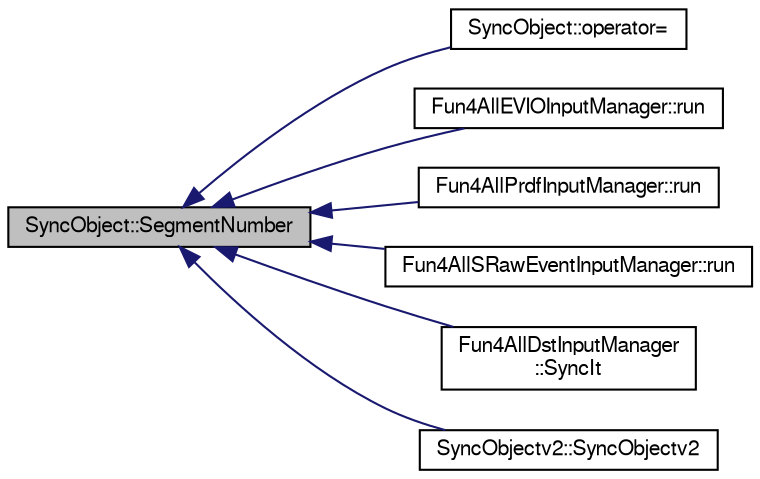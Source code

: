 digraph "SyncObject::SegmentNumber"
{
  bgcolor="transparent";
  edge [fontname="FreeSans",fontsize="10",labelfontname="FreeSans",labelfontsize="10"];
  node [fontname="FreeSans",fontsize="10",shape=record];
  rankdir="LR";
  Node1 [label="SyncObject::SegmentNumber",height=0.2,width=0.4,color="black", fillcolor="grey75", style="filled" fontcolor="black"];
  Node1 -> Node2 [dir="back",color="midnightblue",fontsize="10",style="solid",fontname="FreeSans"];
  Node2 [label="SyncObject::operator=",height=0.2,width=0.4,color="black",URL="$de/dbb/classSyncObject.html#ac50302647ba257a27e4ab9d8f051e80b"];
  Node1 -> Node3 [dir="back",color="midnightblue",fontsize="10",style="solid",fontname="FreeSans"];
  Node3 [label="Fun4AllEVIOInputManager::run",height=0.2,width=0.4,color="black",URL="$d3/d97/classFun4AllEVIOInputManager.html#af61a28facba084aad29bf788ef2d28e7"];
  Node1 -> Node4 [dir="back",color="midnightblue",fontsize="10",style="solid",fontname="FreeSans"];
  Node4 [label="Fun4AllPrdfInputManager::run",height=0.2,width=0.4,color="black",URL="$da/dd8/classFun4AllPrdfInputManager.html#ac3f313ef5571ce32cd40799791e2ea56"];
  Node1 -> Node5 [dir="back",color="midnightblue",fontsize="10",style="solid",fontname="FreeSans"];
  Node5 [label="Fun4AllSRawEventInputManager::run",height=0.2,width=0.4,color="black",URL="$d5/dd4/classFun4AllSRawEventInputManager.html#a6fb883458d575781c7ae1da38ecf30dd"];
  Node1 -> Node6 [dir="back",color="midnightblue",fontsize="10",style="solid",fontname="FreeSans"];
  Node6 [label="Fun4AllDstInputManager\l::SyncIt",height=0.2,width=0.4,color="black",URL="$d7/d0b/classFun4AllDstInputManager.html#a0244c2edbaa2350038304b09f352c2d0"];
  Node1 -> Node7 [dir="back",color="midnightblue",fontsize="10",style="solid",fontname="FreeSans"];
  Node7 [label="SyncObjectv2::SyncObjectv2",height=0.2,width=0.4,color="black",URL="$df/da3/classSyncObjectv2.html#afea1066fd155ae592e1515c8c49fb2cc"];
}
